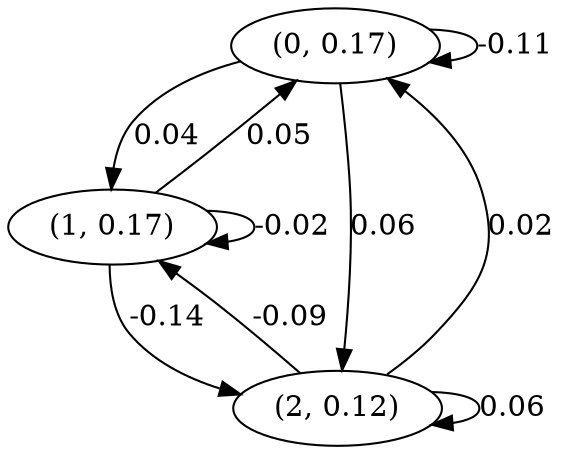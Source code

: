 digraph {
    0 [ label = "(0, 0.17)" ]
    1 [ label = "(1, 0.17)" ]
    2 [ label = "(2, 0.12)" ]
    0 -> 0 [ label = "-0.11" ]
    1 -> 1 [ label = "-0.02" ]
    2 -> 2 [ label = "0.06" ]
    1 -> 0 [ label = "0.05" ]
    2 -> 0 [ label = "0.02" ]
    0 -> 1 [ label = "0.04" ]
    2 -> 1 [ label = "-0.09" ]
    0 -> 2 [ label = "0.06" ]
    1 -> 2 [ label = "-0.14" ]
}

